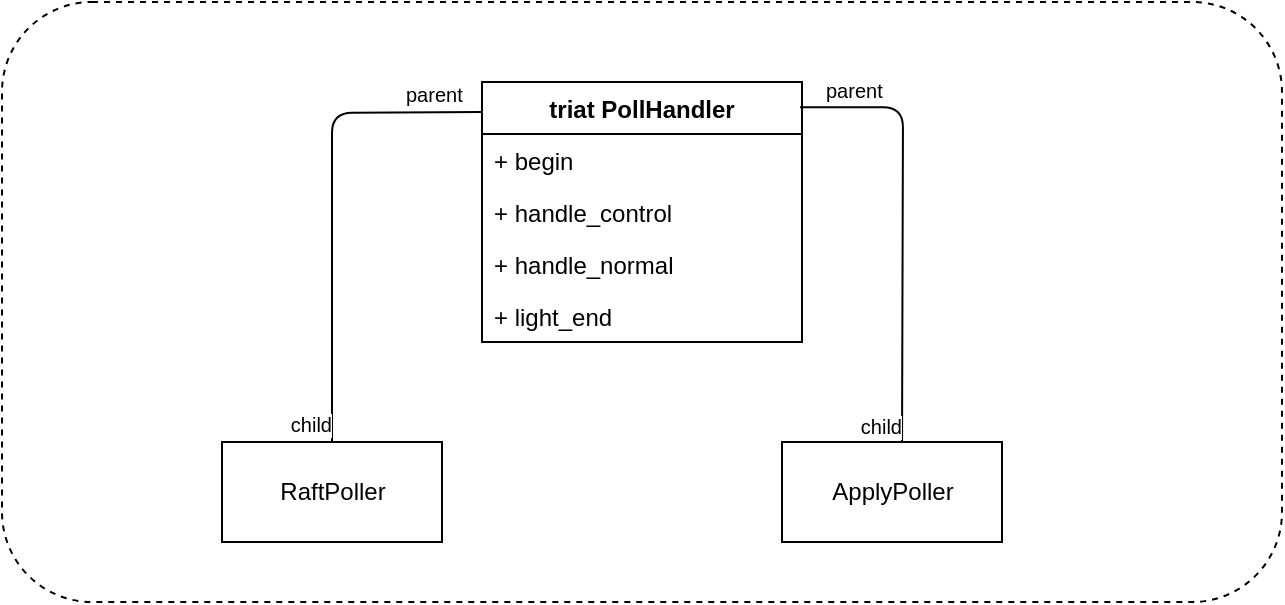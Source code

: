<mxfile version="21.7.2" type="device">
  <diagram name="第 1 页" id="B9O1SwVaRe9_33SscROM">
    <mxGraphModel dx="954" dy="648" grid="1" gridSize="10" guides="1" tooltips="1" connect="1" arrows="1" fold="1" page="1" pageScale="1" pageWidth="827" pageHeight="1169" math="0" shadow="0">
      <root>
        <mxCell id="0" />
        <mxCell id="1" parent="0" />
        <mxCell id="tHwWpFpVrTYLtAb0eUNS-1" value="RaftPoller" style="html=1;" diagramCategory="uml" diagramName="Object" vertex="1" parent="1">
          <mxGeometry x="230" y="340" width="110" height="50" as="geometry" />
        </mxCell>
        <mxCell id="tHwWpFpVrTYLtAb0eUNS-2" value="ApplyPoller" style="html=1;" diagramCategory="uml" diagramName="Object" vertex="1" parent="1">
          <mxGeometry x="510" y="340" width="110" height="50" as="geometry" />
        </mxCell>
        <mxCell id="tHwWpFpVrTYLtAb0eUNS-3" value="triat PollHandler" style="swimlane;fontStyle=1;align=center;verticalAlign=top;childLayout=stackLayout;horizontal=1;startSize=26;horizontalStack=0;resizeParent=1;resizeParentMax=0;resizeLast=0;collapsible=1;marginBottom=0;" diagramCategory="uml" diagramName="Class" vertex="1" parent="1">
          <mxGeometry x="360" y="160" width="160" height="130" as="geometry" />
        </mxCell>
        <mxCell id="tHwWpFpVrTYLtAb0eUNS-4" value="+ begin" style="text;strokeColor=none;fillColor=none;align=left;verticalAlign=top;spacingLeft=4;spacingRight=4;overflow=hidden;rotatable=0;points=[[0,0.5],[1,0.5]];portConstraint=eastwest;" vertex="1" parent="tHwWpFpVrTYLtAb0eUNS-3">
          <mxGeometry y="26" width="160" height="26" as="geometry" />
        </mxCell>
        <mxCell id="tHwWpFpVrTYLtAb0eUNS-5" value="+ handle_control" style="text;strokeColor=none;fillColor=none;align=left;verticalAlign=top;spacingLeft=4;spacingRight=4;overflow=hidden;rotatable=0;points=[[0,0.5],[1,0.5]];portConstraint=eastwest;" vertex="1" parent="tHwWpFpVrTYLtAb0eUNS-3">
          <mxGeometry y="52" width="160" height="26" as="geometry" />
        </mxCell>
        <mxCell id="tHwWpFpVrTYLtAb0eUNS-6" value="+ handle_normal" style="text;strokeColor=none;fillColor=none;align=left;verticalAlign=top;spacingLeft=4;spacingRight=4;overflow=hidden;rotatable=0;points=[[0,0.5],[1,0.5]];portConstraint=eastwest;" vertex="1" parent="tHwWpFpVrTYLtAb0eUNS-3">
          <mxGeometry y="78" width="160" height="26" as="geometry" />
        </mxCell>
        <mxCell id="tHwWpFpVrTYLtAb0eUNS-7" value="+ light_end" style="text;strokeColor=none;fillColor=none;align=left;verticalAlign=top;spacingLeft=4;spacingRight=4;overflow=hidden;rotatable=0;points=[[0,0.5],[1,0.5]];portConstraint=eastwest;" vertex="1" parent="tHwWpFpVrTYLtAb0eUNS-3">
          <mxGeometry y="104" width="160" height="26" as="geometry" />
        </mxCell>
        <mxCell id="tHwWpFpVrTYLtAb0eUNS-8" value="" style="endArrow=none;html=1;edgeStyle=orthogonalEdgeStyle;entryX=0.5;entryY=0;entryDx=0;entryDy=0;" diagramCategory="uml" diagramName="Association1" edge="1" parent="1" target="tHwWpFpVrTYLtAb0eUNS-1">
          <mxGeometry relative="1" as="geometry">
            <mxPoint x="360" y="174.984" as="sourcePoint" />
            <mxPoint x="285" y="290" as="targetPoint" />
          </mxGeometry>
        </mxCell>
        <mxCell id="tHwWpFpVrTYLtAb0eUNS-9" value="parent" style="resizable=0;html=1;align=left;verticalAlign=bottom;labelBackgroundColor=#ffffff;fontSize=10;" connectable="0" vertex="1" parent="tHwWpFpVrTYLtAb0eUNS-8">
          <mxGeometry x="-1" relative="1" as="geometry">
            <mxPoint x="-40" as="offset" />
          </mxGeometry>
        </mxCell>
        <mxCell id="tHwWpFpVrTYLtAb0eUNS-10" value="child" style="resizable=0;html=1;align=right;verticalAlign=bottom;labelBackgroundColor=#ffffff;fontSize=10;" connectable="0" vertex="1" parent="tHwWpFpVrTYLtAb0eUNS-8">
          <mxGeometry x="1" relative="1" as="geometry" />
        </mxCell>
        <mxCell id="tHwWpFpVrTYLtAb0eUNS-11" value="" style="endArrow=none;html=1;edgeStyle=orthogonalEdgeStyle;entryX=0.5;entryY=0;entryDx=0;entryDy=0;exitX=0.994;exitY=0.097;exitDx=0;exitDy=0;exitPerimeter=0;" diagramCategory="uml" diagramName="Association1" edge="1" parent="1" source="tHwWpFpVrTYLtAb0eUNS-3">
          <mxGeometry relative="1" as="geometry">
            <mxPoint x="645.02" y="174.984" as="sourcePoint" />
            <mxPoint x="570.02" y="340" as="targetPoint" />
          </mxGeometry>
        </mxCell>
        <mxCell id="tHwWpFpVrTYLtAb0eUNS-12" value="parent" style="resizable=0;html=1;align=left;verticalAlign=bottom;labelBackgroundColor=#ffffff;fontSize=10;" connectable="0" vertex="1" parent="tHwWpFpVrTYLtAb0eUNS-11">
          <mxGeometry x="-1" relative="1" as="geometry">
            <mxPoint x="10.96" as="offset" />
          </mxGeometry>
        </mxCell>
        <mxCell id="tHwWpFpVrTYLtAb0eUNS-13" value="child" style="resizable=0;html=1;align=right;verticalAlign=bottom;labelBackgroundColor=#ffffff;fontSize=10;" connectable="0" vertex="1" parent="tHwWpFpVrTYLtAb0eUNS-11">
          <mxGeometry x="1" relative="1" as="geometry" />
        </mxCell>
        <mxCell id="tHwWpFpVrTYLtAb0eUNS-14" value="" style="rounded=1;whiteSpace=wrap;html=1;fillColor=none;dashed=1;" vertex="1" parent="1">
          <mxGeometry x="120" y="120" width="640" height="300" as="geometry" />
        </mxCell>
      </root>
    </mxGraphModel>
  </diagram>
</mxfile>
